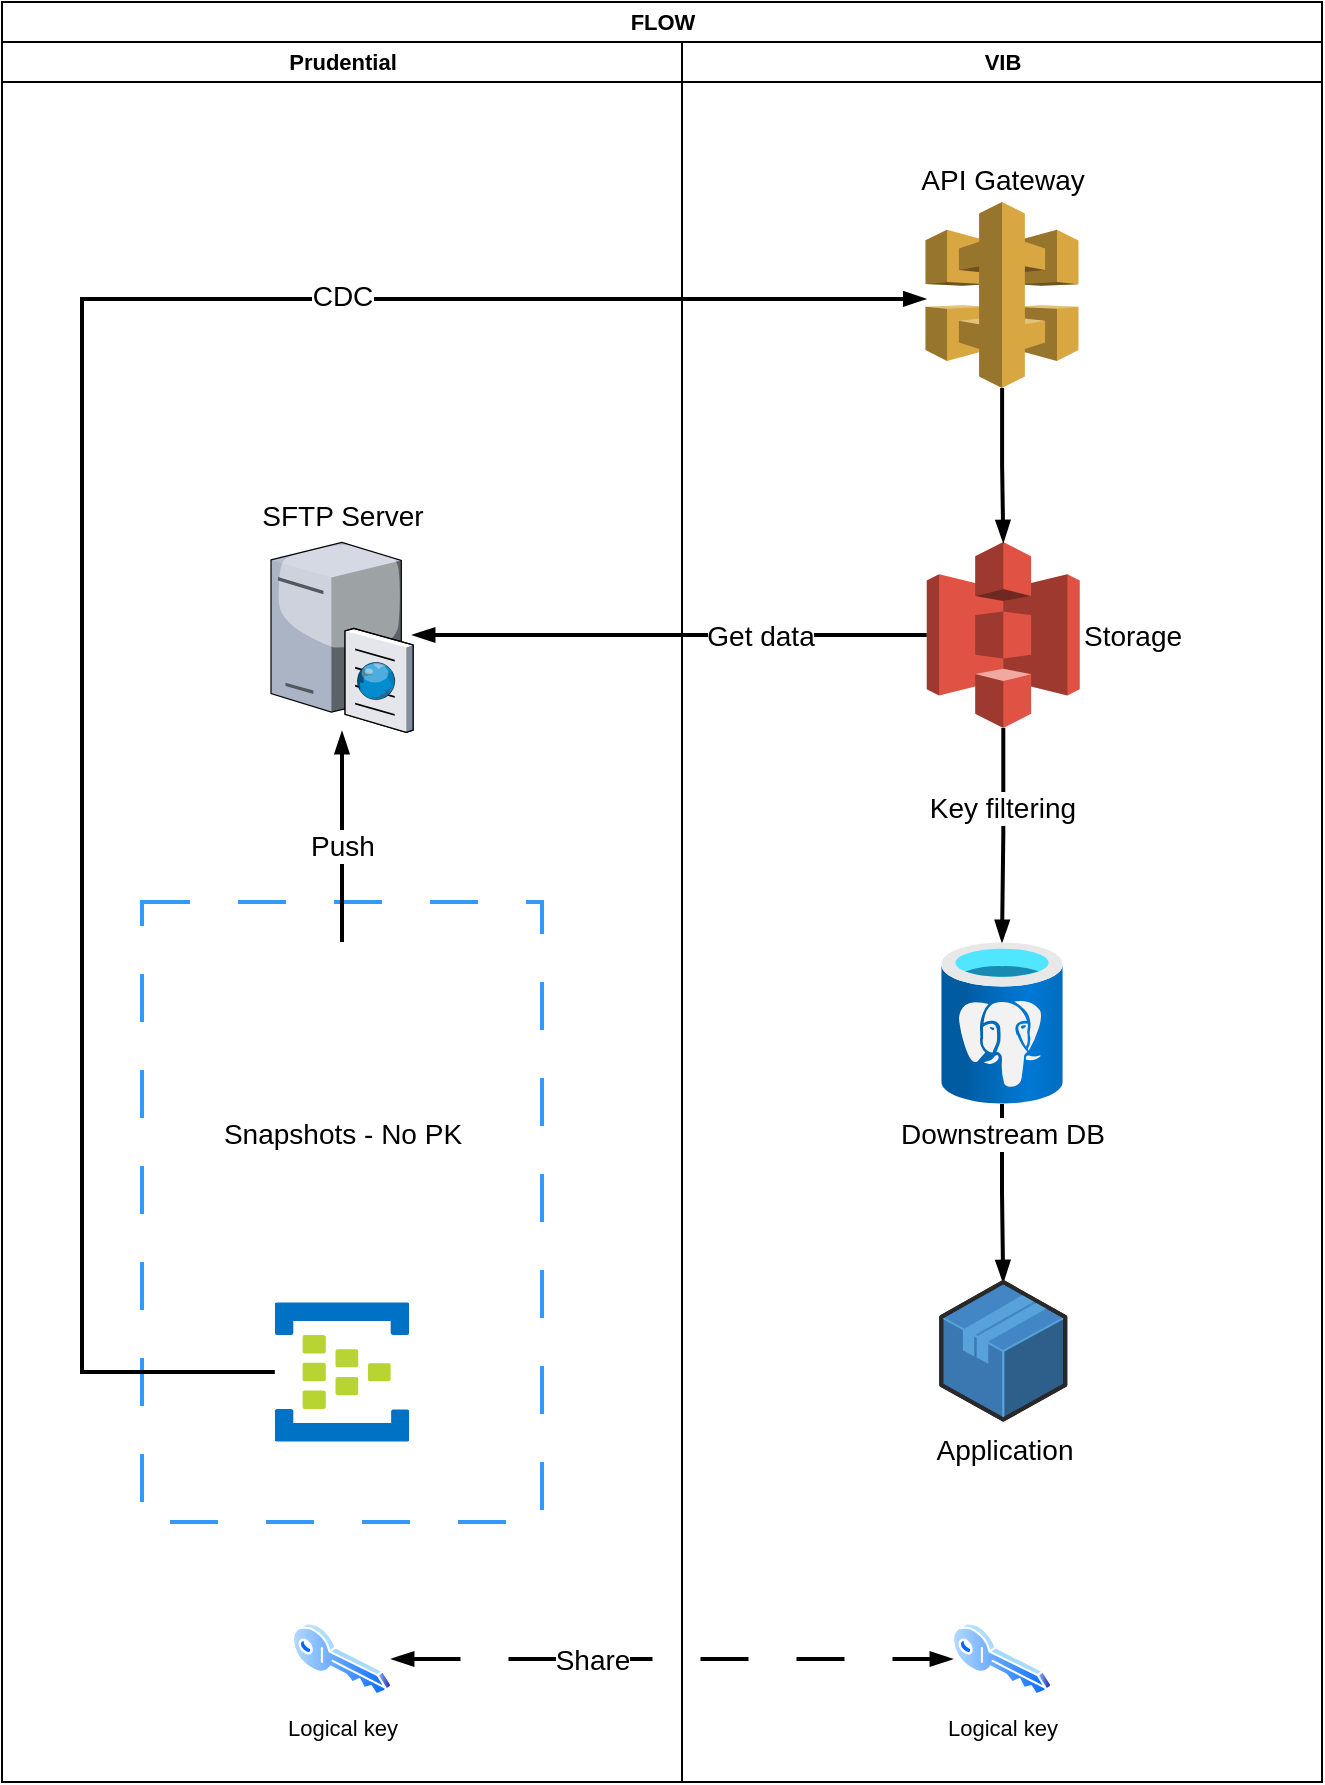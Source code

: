 <mxfile version="22.0.0" type="github">
  <diagram name="Page-1" id="vFom2sFvnGlJ9YDOtuyZ">
    <mxGraphModel dx="969" dy="2278" grid="1" gridSize="10" guides="1" tooltips="1" connect="1" arrows="1" fold="1" page="1" pageScale="1" pageWidth="1100" pageHeight="850" math="0" shadow="0">
      <root>
        <mxCell id="0" />
        <mxCell id="1" parent="0" />
        <mxCell id="Qt0WK-eHVeaTXEjhiPyu-41" value="FLOW" style="swimlane;childLayout=stackLayout;resizeParent=1;resizeParentMax=0;startSize=20;html=1;fontFamily=Helvetica;fontSize=11;fontColor=default;" vertex="1" parent="1">
          <mxGeometry x="180" y="-950" width="660" height="890" as="geometry" />
        </mxCell>
        <mxCell id="Qt0WK-eHVeaTXEjhiPyu-42" value="Prudential&lt;br&gt;" style="swimlane;startSize=20;html=1;fontFamily=Helvetica;fontSize=11;fontColor=default;" vertex="1" parent="Qt0WK-eHVeaTXEjhiPyu-41">
          <mxGeometry y="20" width="340" height="870" as="geometry">
            <mxRectangle y="20" width="40" height="460" as="alternateBounds" />
          </mxGeometry>
        </mxCell>
        <mxCell id="Qt0WK-eHVeaTXEjhiPyu-81" value="" style="rounded=0;whiteSpace=wrap;html=1;fontFamily=Helvetica;fontSize=11;fontColor=default;fillColor=none;strokeColor=#3399FF;dashed=1;dashPattern=12 12;strokeWidth=2;" vertex="1" parent="Qt0WK-eHVeaTXEjhiPyu-42">
          <mxGeometry x="70" y="430" width="200" height="310" as="geometry" />
        </mxCell>
        <mxCell id="Qt0WK-eHVeaTXEjhiPyu-21" value="Snapshots - No PK" style="shape=image;html=1;verticalAlign=top;verticalLabelPosition=bottom;labelBackgroundColor=#ffffff;imageAspect=0;aspect=fixed;image=https://cdn3.iconfinder.com/data/icons/cad-database-presentation-spreadsheet-vector-fil-2/512/19-128.png;fontSize=14;" vertex="1" parent="Qt0WK-eHVeaTXEjhiPyu-42">
          <mxGeometry x="129.75" y="450" width="80.5" height="80.5" as="geometry" />
        </mxCell>
        <mxCell id="Qt0WK-eHVeaTXEjhiPyu-24" value="SFTP Server" style="verticalLabelPosition=top;sketch=0;aspect=fixed;html=1;verticalAlign=bottom;strokeColor=none;align=center;outlineConnect=0;shape=mxgraph.citrix.ftp_server;labelPosition=center;fontSize=14;" vertex="1" parent="Qt0WK-eHVeaTXEjhiPyu-42">
          <mxGeometry x="134.5" y="248.0" width="71" height="97" as="geometry" />
        </mxCell>
        <mxCell id="Qt0WK-eHVeaTXEjhiPyu-26" style="edgeStyle=orthogonalEdgeStyle;rounded=0;orthogonalLoop=1;jettySize=auto;html=1;strokeWidth=2;endArrow=blockThin;endFill=1;exitX=0.5;exitY=0;exitDx=0;exitDy=0;" edge="1" parent="Qt0WK-eHVeaTXEjhiPyu-42" source="Qt0WK-eHVeaTXEjhiPyu-21" target="Qt0WK-eHVeaTXEjhiPyu-24">
          <mxGeometry relative="1" as="geometry">
            <mxPoint x="-5.0" y="-16" as="sourcePoint" />
          </mxGeometry>
        </mxCell>
        <mxCell id="Qt0WK-eHVeaTXEjhiPyu-46" value="Push" style="edgeLabel;html=1;align=center;verticalAlign=middle;resizable=0;points=[];fontSize=14;fontFamily=Helvetica;fontColor=default;" vertex="1" connectable="0" parent="Qt0WK-eHVeaTXEjhiPyu-26">
          <mxGeometry x="-0.17" y="-2" relative="1" as="geometry">
            <mxPoint x="-2" y="-5" as="offset" />
          </mxGeometry>
        </mxCell>
        <mxCell id="Qt0WK-eHVeaTXEjhiPyu-67" value="" style="image;sketch=0;aspect=fixed;html=1;points=[];align=center;fontSize=12;image=img/lib/mscae/Event_Hubs.svg;fontFamily=Helvetica;fontColor=default;" vertex="1" parent="Qt0WK-eHVeaTXEjhiPyu-42">
          <mxGeometry x="136.4" y="630" width="67.2" height="70" as="geometry" />
        </mxCell>
        <mxCell id="Qt0WK-eHVeaTXEjhiPyu-71" value="" style="shape=image;html=1;verticalAlign=top;verticalLabelPosition=bottom;labelBackgroundColor=#ffffff;imageAspect=0;aspect=fixed;image=https://cdn0.iconfinder.com/data/icons/phosphor-fill-vol-3/256/number-square-one-fill-128.png;fontFamily=Helvetica;fontSize=11;fontColor=default;" vertex="1" parent="Qt0WK-eHVeaTXEjhiPyu-42">
          <mxGeometry x="90" y="450" width="30" height="30" as="geometry" />
        </mxCell>
        <mxCell id="Qt0WK-eHVeaTXEjhiPyu-72" value="" style="shape=image;html=1;verticalAlign=top;verticalLabelPosition=bottom;labelBackgroundColor=#ffffff;imageAspect=0;aspect=fixed;image=https://cdn0.iconfinder.com/data/icons/phosphor-fill-vol-3/256/number-square-two-fill-128.png;fontFamily=Helvetica;fontSize=11;fontColor=default;" vertex="1" parent="Qt0WK-eHVeaTXEjhiPyu-42">
          <mxGeometry x="92" y="630" width="28" height="28" as="geometry" />
        </mxCell>
        <mxCell id="Qt0WK-eHVeaTXEjhiPyu-55" value="Logical key" style="image;aspect=fixed;perimeter=ellipsePerimeter;html=1;align=center;shadow=0;dashed=0;spacingTop=3;image=img/lib/active_directory/key.svg;fontFamily=Helvetica;fontSize=11;fontColor=default;" vertex="1" parent="Qt0WK-eHVeaTXEjhiPyu-42">
          <mxGeometry x="145" y="790" width="50" height="37" as="geometry" />
        </mxCell>
        <mxCell id="Qt0WK-eHVeaTXEjhiPyu-43" value="VIB" style="swimlane;startSize=20;html=1;fontFamily=Helvetica;fontSize=11;fontColor=default;" vertex="1" parent="Qt0WK-eHVeaTXEjhiPyu-41">
          <mxGeometry x="340" y="20" width="320" height="870" as="geometry" />
        </mxCell>
        <mxCell id="Qt0WK-eHVeaTXEjhiPyu-65" style="edgeStyle=orthogonalEdgeStyle;shape=connector;rounded=0;orthogonalLoop=1;jettySize=auto;html=1;labelBackgroundColor=default;strokeColor=default;strokeWidth=2;align=center;verticalAlign=middle;fontFamily=Helvetica;fontSize=11;fontColor=default;endArrow=blockThin;endFill=1;" edge="1" parent="Qt0WK-eHVeaTXEjhiPyu-43" source="Qt0WK-eHVeaTXEjhiPyu-48" target="Qt0WK-eHVeaTXEjhiPyu-64">
          <mxGeometry relative="1" as="geometry" />
        </mxCell>
        <mxCell id="Qt0WK-eHVeaTXEjhiPyu-75" style="edgeStyle=orthogonalEdgeStyle;shape=connector;rounded=0;orthogonalLoop=1;jettySize=auto;html=1;labelBackgroundColor=default;strokeColor=default;strokeWidth=2;align=center;verticalAlign=middle;fontFamily=Helvetica;fontSize=11;fontColor=default;endArrow=blockThin;endFill=1;" edge="1" parent="Qt0WK-eHVeaTXEjhiPyu-43" source="Qt0WK-eHVeaTXEjhiPyu-23" target="Qt0WK-eHVeaTXEjhiPyu-48">
          <mxGeometry relative="1" as="geometry" />
        </mxCell>
        <mxCell id="Qt0WK-eHVeaTXEjhiPyu-77" value="Key filtering" style="edgeLabel;html=1;align=center;verticalAlign=middle;resizable=0;points=[];fontSize=14;fontFamily=Helvetica;fontColor=default;" vertex="1" connectable="0" parent="Qt0WK-eHVeaTXEjhiPyu-75">
          <mxGeometry x="-0.267" y="-3" relative="1" as="geometry">
            <mxPoint x="2" as="offset" />
          </mxGeometry>
        </mxCell>
        <mxCell id="Qt0WK-eHVeaTXEjhiPyu-23" value="Storage" style="outlineConnect=0;dashed=0;verticalLabelPosition=middle;verticalAlign=middle;align=left;html=1;shape=mxgraph.aws3.s3;fillColor=#E05243;gradientColor=none;fontSize=14;labelPosition=right;" vertex="1" parent="Qt0WK-eHVeaTXEjhiPyu-43">
          <mxGeometry x="122.38" y="250.0" width="76.5" height="93" as="geometry" />
        </mxCell>
        <mxCell id="Qt0WK-eHVeaTXEjhiPyu-48" value="Downstream DB" style="image;aspect=fixed;html=1;points=[];align=center;fontSize=14;image=img/lib/azure2/databases/Azure_Database_PostgreSQL_Server.svg;fontFamily=Helvetica;fontColor=default;" vertex="1" parent="Qt0WK-eHVeaTXEjhiPyu-43">
          <mxGeometry x="129.63" y="450" width="60.75" height="81" as="geometry" />
        </mxCell>
        <mxCell id="Qt0WK-eHVeaTXEjhiPyu-64" value="Application" style="verticalLabelPosition=bottom;html=1;verticalAlign=top;strokeWidth=1;align=center;outlineConnect=0;dashed=0;outlineConnect=0;shape=mxgraph.aws3d.application;fillColor=#4286c5;strokeColor=#57A2D8;aspect=fixed;fontFamily=Helvetica;fontSize=14;fontColor=default;" vertex="1" parent="Qt0WK-eHVeaTXEjhiPyu-43">
          <mxGeometry x="129.63" y="620" width="62" height="68.8" as="geometry" />
        </mxCell>
        <mxCell id="Qt0WK-eHVeaTXEjhiPyu-56" value="Logical key" style="image;aspect=fixed;perimeter=ellipsePerimeter;html=1;align=center;shadow=0;dashed=0;spacingTop=3;image=img/lib/active_directory/key.svg;fontFamily=Helvetica;fontSize=11;fontColor=default;" vertex="1" parent="Qt0WK-eHVeaTXEjhiPyu-43">
          <mxGeometry x="135" y="790" width="50" height="37" as="geometry" />
        </mxCell>
        <mxCell id="Qt0WK-eHVeaTXEjhiPyu-83" style="edgeStyle=orthogonalEdgeStyle;shape=connector;rounded=0;orthogonalLoop=1;jettySize=auto;html=1;labelBackgroundColor=default;strokeColor=default;strokeWidth=2;align=center;verticalAlign=middle;fontFamily=Helvetica;fontSize=11;fontColor=default;endArrow=blockThin;endFill=1;" edge="1" parent="Qt0WK-eHVeaTXEjhiPyu-43" source="Qt0WK-eHVeaTXEjhiPyu-79" target="Qt0WK-eHVeaTXEjhiPyu-23">
          <mxGeometry relative="1" as="geometry" />
        </mxCell>
        <mxCell id="Qt0WK-eHVeaTXEjhiPyu-79" value="API Gateway" style="outlineConnect=0;dashed=0;verticalLabelPosition=top;verticalAlign=bottom;align=center;html=1;shape=mxgraph.aws3.api_gateway;fillColor=#D9A741;gradientColor=none;fontFamily=Helvetica;fontSize=14;fontColor=default;labelPosition=center;" vertex="1" parent="Qt0WK-eHVeaTXEjhiPyu-43">
          <mxGeometry x="121.75" y="80" width="76.5" height="93" as="geometry" />
        </mxCell>
        <mxCell id="Qt0WK-eHVeaTXEjhiPyu-39" style="edgeStyle=orthogonalEdgeStyle;rounded=0;orthogonalLoop=1;jettySize=auto;html=1;strokeWidth=2;endArrow=blockThin;endFill=1;" edge="1" parent="Qt0WK-eHVeaTXEjhiPyu-41" source="Qt0WK-eHVeaTXEjhiPyu-23" target="Qt0WK-eHVeaTXEjhiPyu-24">
          <mxGeometry relative="1" as="geometry" />
        </mxCell>
        <mxCell id="Qt0WK-eHVeaTXEjhiPyu-40" value="Get data" style="edgeLabel;html=1;align=center;verticalAlign=middle;resizable=0;points=[];fontSize=14;" vertex="1" connectable="0" parent="Qt0WK-eHVeaTXEjhiPyu-39">
          <mxGeometry x="-0.074" y="2" relative="1" as="geometry">
            <mxPoint x="35" y="-2" as="offset" />
          </mxGeometry>
        </mxCell>
        <mxCell id="Qt0WK-eHVeaTXEjhiPyu-82" style="edgeStyle=orthogonalEdgeStyle;shape=connector;rounded=0;orthogonalLoop=1;jettySize=auto;html=1;entryX=0;entryY=0.521;entryDx=0;entryDy=0;entryPerimeter=0;labelBackgroundColor=default;strokeColor=default;strokeWidth=2;align=center;verticalAlign=middle;fontFamily=Helvetica;fontSize=11;fontColor=default;endArrow=blockThin;endFill=1;" edge="1" parent="Qt0WK-eHVeaTXEjhiPyu-41" source="Qt0WK-eHVeaTXEjhiPyu-67" target="Qt0WK-eHVeaTXEjhiPyu-79">
          <mxGeometry relative="1" as="geometry">
            <Array as="points">
              <mxPoint x="40" y="685" />
              <mxPoint x="40" y="148" />
            </Array>
          </mxGeometry>
        </mxCell>
        <mxCell id="Qt0WK-eHVeaTXEjhiPyu-84" value="CDC" style="edgeLabel;html=1;align=center;verticalAlign=middle;resizable=0;points=[];fontSize=14;fontFamily=Helvetica;fontColor=default;" vertex="1" connectable="0" parent="Qt0WK-eHVeaTXEjhiPyu-82">
          <mxGeometry x="0.601" y="-2" relative="1" as="geometry">
            <mxPoint x="-81" y="-4" as="offset" />
          </mxGeometry>
        </mxCell>
        <mxCell id="Qt0WK-eHVeaTXEjhiPyu-57" style="edgeStyle=orthogonalEdgeStyle;shape=connector;rounded=0;orthogonalLoop=1;jettySize=auto;html=1;labelBackgroundColor=default;strokeColor=default;strokeWidth=2;align=center;verticalAlign=middle;fontFamily=Helvetica;fontSize=11;fontColor=default;endArrow=blockThin;endFill=1;startArrow=blockThin;startFill=1;dashed=1;dashPattern=12 12;" edge="1" parent="Qt0WK-eHVeaTXEjhiPyu-41" source="Qt0WK-eHVeaTXEjhiPyu-55" target="Qt0WK-eHVeaTXEjhiPyu-56">
          <mxGeometry relative="1" as="geometry" />
        </mxCell>
        <mxCell id="Qt0WK-eHVeaTXEjhiPyu-58" value="Share" style="edgeLabel;html=1;align=center;verticalAlign=middle;resizable=0;points=[];fontSize=14;fontFamily=Helvetica;fontColor=default;" vertex="1" connectable="0" parent="Qt0WK-eHVeaTXEjhiPyu-57">
          <mxGeometry x="-0.29" y="1" relative="1" as="geometry">
            <mxPoint y="1" as="offset" />
          </mxGeometry>
        </mxCell>
      </root>
    </mxGraphModel>
  </diagram>
</mxfile>

